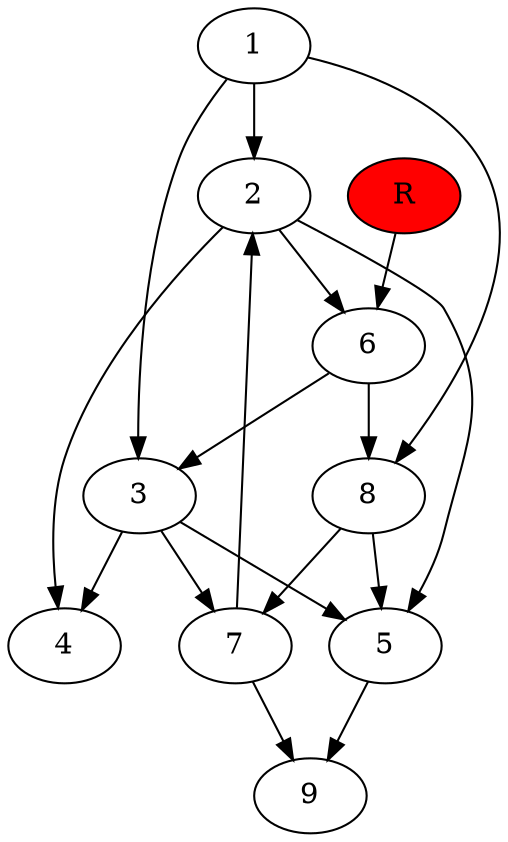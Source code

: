 digraph prb34192 {
	1
	2
	3
	4
	5
	6
	7
	8
	R [fillcolor="#ff0000" style=filled]
	1 -> 2
	1 -> 3
	1 -> 8
	2 -> 4
	2 -> 5
	2 -> 6
	3 -> 4
	3 -> 5
	3 -> 7
	5 -> 9
	6 -> 3
	6 -> 8
	7 -> 2
	7 -> 9
	8 -> 5
	8 -> 7
	R -> 6
}
